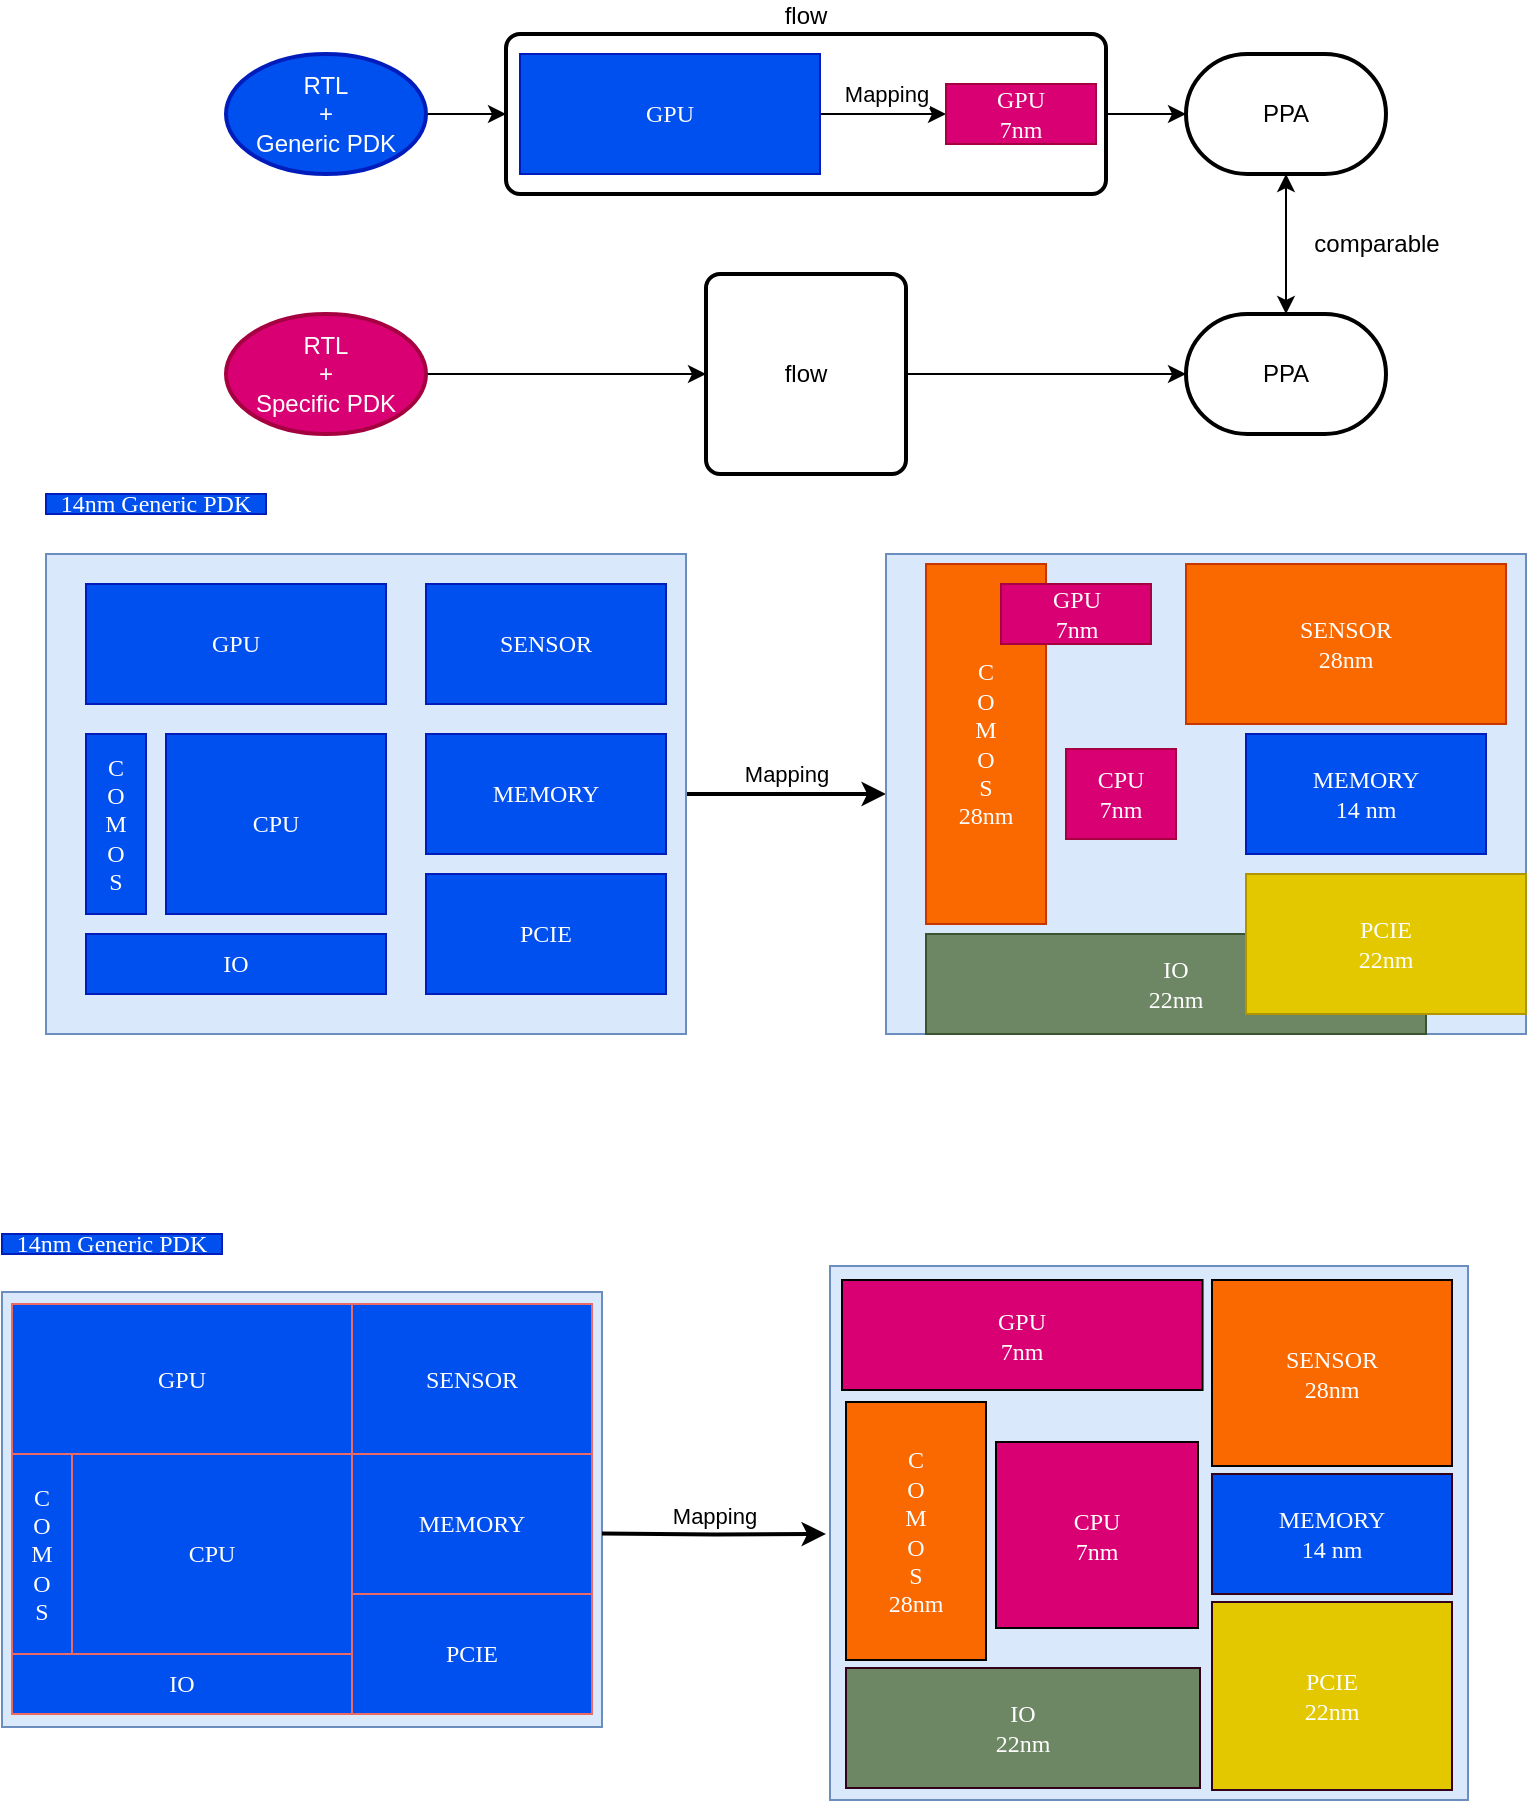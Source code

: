 <mxfile version="26.0.6">
  <diagram name="第 1 页" id="3vM-LfTn7jZbJiqvsvi1">
    <mxGraphModel dx="-147" dy="354" grid="1" gridSize="10" guides="1" tooltips="1" connect="1" arrows="1" fold="1" page="1" pageScale="1" pageWidth="827" pageHeight="1169" math="0" shadow="0">
      <root>
        <mxCell id="0" />
        <mxCell id="1" parent="0" />
        <mxCell id="tPTdJTCbc4bHb4Sg9p0z-68" value="" style="group" parent="1" vertex="1" connectable="0">
          <mxGeometry x="890" y="480" width="740" height="270" as="geometry" />
        </mxCell>
        <mxCell id="tPTdJTCbc4bHb4Sg9p0z-66" style="edgeStyle=orthogonalEdgeStyle;rounded=0;orthogonalLoop=1;jettySize=auto;html=1;exitX=1;exitY=0.5;exitDx=0;exitDy=0;entryX=0;entryY=0.5;entryDx=0;entryDy=0;strokeWidth=2;labelPosition=center;verticalLabelPosition=top;align=center;verticalAlign=bottom;" parent="tPTdJTCbc4bHb4Sg9p0z-68" source="tPTdJTCbc4bHb4Sg9p0z-40" target="tPTdJTCbc4bHb4Sg9p0z-50" edge="1">
          <mxGeometry relative="1" as="geometry" />
        </mxCell>
        <mxCell id="tPTdJTCbc4bHb4Sg9p0z-67" value="Mapping" style="edgeLabel;html=1;align=center;verticalAlign=middle;resizable=0;points=[];" parent="tPTdJTCbc4bHb4Sg9p0z-66" vertex="1" connectable="0">
          <mxGeometry relative="1" as="geometry">
            <mxPoint y="-10" as="offset" />
          </mxGeometry>
        </mxCell>
        <mxCell id="tPTdJTCbc4bHb4Sg9p0z-40" value="45" style="whiteSpace=wrap;html=1;fillColor=#dae8fc;strokeColor=#6c8ebf;" parent="tPTdJTCbc4bHb4Sg9p0z-68" vertex="1">
          <mxGeometry y="30" width="320" height="240" as="geometry" />
        </mxCell>
        <mxCell id="tPTdJTCbc4bHb4Sg9p0z-41" value="&lt;font face=&quot;Times New Roman&quot;&gt;GPU&lt;/font&gt;" style="rounded=0;whiteSpace=wrap;html=1;fillColor=#0050ef;fontColor=#ffffff;strokeColor=#001DBC;" parent="tPTdJTCbc4bHb4Sg9p0z-68" vertex="1">
          <mxGeometry x="20" y="45" width="150" height="60" as="geometry" />
        </mxCell>
        <mxCell id="tPTdJTCbc4bHb4Sg9p0z-42" value="&lt;font face=&quot;Times New Roman&quot;&gt;SENSOR&lt;/font&gt;" style="rounded=0;whiteSpace=wrap;html=1;fillColor=#0050ef;fontColor=#ffffff;strokeColor=#001DBC;" parent="tPTdJTCbc4bHb4Sg9p0z-68" vertex="1">
          <mxGeometry x="190" y="45" width="120" height="60" as="geometry" />
        </mxCell>
        <mxCell id="tPTdJTCbc4bHb4Sg9p0z-43" value="&lt;font face=&quot;Times New Roman&quot;&gt;MEMORY&lt;/font&gt;" style="rounded=0;whiteSpace=wrap;html=1;fillColor=#0050ef;fontColor=#ffffff;strokeColor=#001DBC;" parent="tPTdJTCbc4bHb4Sg9p0z-68" vertex="1">
          <mxGeometry x="190" y="120" width="120" height="60" as="geometry" />
        </mxCell>
        <mxCell id="tPTdJTCbc4bHb4Sg9p0z-44" value="&lt;font face=&quot;Times New Roman&quot;&gt;PCIE&lt;/font&gt;" style="rounded=0;whiteSpace=wrap;html=1;fillColor=#0050ef;fontColor=#ffffff;strokeColor=#001DBC;" parent="tPTdJTCbc4bHb4Sg9p0z-68" vertex="1">
          <mxGeometry x="190" y="190" width="120" height="60" as="geometry" />
        </mxCell>
        <mxCell id="tPTdJTCbc4bHb4Sg9p0z-47" value="&lt;font face=&quot;Times New Roman&quot;&gt;CPU&lt;/font&gt;" style="rounded=0;whiteSpace=wrap;html=1;fillColor=#0050ef;fontColor=#ffffff;strokeColor=#001DBC;" parent="tPTdJTCbc4bHb4Sg9p0z-68" vertex="1">
          <mxGeometry x="60" y="120" width="110" height="90" as="geometry" />
        </mxCell>
        <mxCell id="tPTdJTCbc4bHb4Sg9p0z-48" value="&lt;font face=&quot;Times New Roman&quot;&gt;IO&lt;/font&gt;" style="rounded=0;whiteSpace=wrap;html=1;fillColor=#0050ef;fontColor=#ffffff;strokeColor=#001DBC;" parent="tPTdJTCbc4bHb4Sg9p0z-68" vertex="1">
          <mxGeometry x="20" y="220" width="150" height="30" as="geometry" />
        </mxCell>
        <mxCell id="tPTdJTCbc4bHb4Sg9p0z-49" value="&lt;font face=&quot;Times New Roman&quot;&gt;C&lt;/font&gt;&lt;div&gt;&lt;font face=&quot;Times New Roman&quot;&gt;O&lt;/font&gt;&lt;/div&gt;&lt;div&gt;&lt;font face=&quot;Times New Roman&quot;&gt;M&lt;/font&gt;&lt;/div&gt;&lt;div&gt;&lt;font face=&quot;Times New Roman&quot;&gt;O&lt;/font&gt;&lt;/div&gt;&lt;div&gt;&lt;font face=&quot;Times New Roman&quot;&gt;S&lt;/font&gt;&lt;/div&gt;" style="rounded=0;whiteSpace=wrap;html=1;fillColor=#0050ef;fontColor=#ffffff;strokeColor=#001DBC;" parent="tPTdJTCbc4bHb4Sg9p0z-68" vertex="1">
          <mxGeometry x="20" y="120" width="30" height="90" as="geometry" />
        </mxCell>
        <mxCell id="tPTdJTCbc4bHb4Sg9p0z-50" value="" style="whiteSpace=wrap;html=1;fillColor=#dae8fc;strokeColor=#6c8ebf;" parent="tPTdJTCbc4bHb4Sg9p0z-68" vertex="1">
          <mxGeometry x="420" y="30" width="320" height="240" as="geometry" />
        </mxCell>
        <mxCell id="tPTdJTCbc4bHb4Sg9p0z-52" value="&lt;font face=&quot;Times New Roman&quot;&gt;SENSOR&lt;/font&gt;&lt;div&gt;&lt;font face=&quot;Times New Roman&quot;&gt;28nm&lt;/font&gt;&lt;/div&gt;" style="rounded=0;whiteSpace=wrap;html=1;fillColor=#fa6800;fontColor=#FFFFFF;strokeColor=#C73500;aspect=fixed;" parent="tPTdJTCbc4bHb4Sg9p0z-68" vertex="1">
          <mxGeometry x="570" y="35" width="160" height="80" as="geometry" />
        </mxCell>
        <mxCell id="tPTdJTCbc4bHb4Sg9p0z-53" value="&lt;font face=&quot;Times New Roman&quot;&gt;MEMORY&lt;/font&gt;&lt;div&gt;&lt;font face=&quot;Times New Roman&quot;&gt;14 nm&lt;/font&gt;&lt;/div&gt;" style="rounded=0;whiteSpace=wrap;html=1;fillColor=#0050ef;fontColor=#ffffff;strokeColor=#001DBC;" parent="tPTdJTCbc4bHb4Sg9p0z-68" vertex="1">
          <mxGeometry x="600" y="120" width="120" height="60" as="geometry" />
        </mxCell>
        <mxCell id="tPTdJTCbc4bHb4Sg9p0z-56" value="&lt;font face=&quot;Times New Roman&quot;&gt;IO&lt;/font&gt;&lt;div&gt;&lt;font face=&quot;Times New Roman&quot;&gt;22nm&lt;/font&gt;&lt;/div&gt;" style="rounded=0;whiteSpace=wrap;html=1;fillColor=#6d8764;fontColor=#ffffff;strokeColor=#3A5431;aspect=fixed;" parent="tPTdJTCbc4bHb4Sg9p0z-68" vertex="1">
          <mxGeometry x="440" y="220" width="250" height="50" as="geometry" />
        </mxCell>
        <mxCell id="tPTdJTCbc4bHb4Sg9p0z-54" value="&lt;font face=&quot;Times New Roman&quot;&gt;PCIE&lt;/font&gt;&lt;div&gt;&lt;font face=&quot;Times New Roman&quot;&gt;22nm&lt;/font&gt;&lt;/div&gt;" style="rounded=0;whiteSpace=wrap;html=1;fillColor=#e3c800;fontColor=#FFFFFF;strokeColor=#B09500;aspect=fixed;" parent="tPTdJTCbc4bHb4Sg9p0z-68" vertex="1">
          <mxGeometry x="600" y="190" width="140" height="70" as="geometry" />
        </mxCell>
        <mxCell id="tPTdJTCbc4bHb4Sg9p0z-57" value="&lt;font face=&quot;Times New Roman&quot;&gt;C&lt;/font&gt;&lt;div&gt;&lt;font face=&quot;Times New Roman&quot;&gt;O&lt;/font&gt;&lt;/div&gt;&lt;div&gt;&lt;font face=&quot;Times New Roman&quot;&gt;M&lt;/font&gt;&lt;/div&gt;&lt;div&gt;&lt;font face=&quot;Times New Roman&quot;&gt;O&lt;/font&gt;&lt;/div&gt;&lt;div&gt;&lt;font face=&quot;Times New Roman&quot;&gt;S&lt;/font&gt;&lt;/div&gt;&lt;div&gt;&lt;font face=&quot;Times New Roman&quot;&gt;28nm&lt;/font&gt;&lt;/div&gt;" style="rounded=0;whiteSpace=wrap;html=1;fillColor=#fa6800;strokeColor=#C73500;aspect=fixed;fontColor=#FFFFFF;" parent="tPTdJTCbc4bHb4Sg9p0z-68" vertex="1">
          <mxGeometry x="440" y="35" width="60" height="180" as="geometry" />
        </mxCell>
        <mxCell id="tPTdJTCbc4bHb4Sg9p0z-55" value="&lt;font face=&quot;Times New Roman&quot;&gt;CPU&lt;/font&gt;&lt;div&gt;&lt;font face=&quot;Times New Roman&quot;&gt;7nm&lt;/font&gt;&lt;/div&gt;" style="rounded=0;whiteSpace=wrap;html=1;fillColor=#d80073;fontColor=#ffffff;strokeColor=#A50040;aspect=fixed;" parent="tPTdJTCbc4bHb4Sg9p0z-68" vertex="1">
          <mxGeometry x="510" y="127.5" width="55" height="45" as="geometry" />
        </mxCell>
        <mxCell id="tPTdJTCbc4bHb4Sg9p0z-59" value="&lt;font face=&quot;Times New Roman&quot;&gt;14nm Generic PDK&lt;/font&gt;" style="rounded=0;whiteSpace=wrap;html=1;fillColor=#0050ef;fontColor=#ffffff;strokeColor=#001DBC;" parent="tPTdJTCbc4bHb4Sg9p0z-68" vertex="1">
          <mxGeometry width="110" height="10" as="geometry" />
        </mxCell>
        <mxCell id="tPTdJTCbc4bHb4Sg9p0z-51" value="&lt;font face=&quot;Times New Roman&quot;&gt;GPU&lt;/font&gt;&lt;div&gt;&lt;font face=&quot;Times New Roman&quot;&gt;7nm&lt;/font&gt;&lt;/div&gt;" style="rounded=0;whiteSpace=wrap;html=1;fillColor=#d80073;fontColor=#ffffff;strokeColor=#A50040;aspect=fixed;" parent="tPTdJTCbc4bHb4Sg9p0z-68" vertex="1">
          <mxGeometry x="477.5" y="45" width="75" height="30" as="geometry" />
        </mxCell>
        <mxCell id="GjdcOFR-iXv22SFUQDM7-1" value="" style="group" parent="1" vertex="1" connectable="0">
          <mxGeometry x="980" y="250" width="620" height="220" as="geometry" />
        </mxCell>
        <mxCell id="tPTdJTCbc4bHb4Sg9p0z-80" value="flow" style="rounded=1;whiteSpace=wrap;html=1;absoluteArcSize=1;arcSize=14;strokeWidth=2;align=center;horizontal=1;labelPosition=center;verticalLabelPosition=top;verticalAlign=bottom;gradientColor=none;fillColor=none;" parent="GjdcOFR-iXv22SFUQDM7-1" vertex="1">
          <mxGeometry x="140" width="300" height="80" as="geometry" />
        </mxCell>
        <mxCell id="tPTdJTCbc4bHb4Sg9p0z-71" style="edgeStyle=orthogonalEdgeStyle;rounded=0;orthogonalLoop=1;jettySize=auto;html=1;exitX=1;exitY=0.5;exitDx=0;exitDy=0;entryX=0;entryY=0.5;entryDx=0;entryDy=0;" parent="GjdcOFR-iXv22SFUQDM7-1" source="tPTdJTCbc4bHb4Sg9p0z-69" target="tPTdJTCbc4bHb4Sg9p0z-70" edge="1">
          <mxGeometry relative="1" as="geometry" />
        </mxCell>
        <mxCell id="tPTdJTCbc4bHb4Sg9p0z-69" value="&lt;font face=&quot;Times New Roman&quot;&gt;GPU&lt;/font&gt;" style="rounded=0;whiteSpace=wrap;html=1;fillColor=#0050ef;fontColor=#ffffff;strokeColor=#001DBC;" parent="GjdcOFR-iXv22SFUQDM7-1" vertex="1">
          <mxGeometry x="147" y="10" width="150" height="60" as="geometry" />
        </mxCell>
        <mxCell id="tPTdJTCbc4bHb4Sg9p0z-70" value="&lt;font face=&quot;Times New Roman&quot;&gt;GPU&lt;/font&gt;&lt;div&gt;&lt;font face=&quot;Times New Roman&quot;&gt;7nm&lt;/font&gt;&lt;/div&gt;" style="rounded=0;whiteSpace=wrap;html=1;fillColor=#d80073;fontColor=#ffffff;strokeColor=#A50040;aspect=fixed;" parent="GjdcOFR-iXv22SFUQDM7-1" vertex="1">
          <mxGeometry x="360" y="25" width="75" height="30" as="geometry" />
        </mxCell>
        <mxCell id="tPTdJTCbc4bHb4Sg9p0z-72" value="Mapping" style="edgeLabel;html=1;align=center;verticalAlign=middle;resizable=0;points=[];" parent="GjdcOFR-iXv22SFUQDM7-1" vertex="1" connectable="0">
          <mxGeometry x="330" y="30" as="geometry" />
        </mxCell>
        <mxCell id="tPTdJTCbc4bHb4Sg9p0z-75" value="PPA" style="strokeWidth=2;html=1;shape=mxgraph.flowchart.terminator;whiteSpace=wrap;" parent="GjdcOFR-iXv22SFUQDM7-1" vertex="1">
          <mxGeometry x="480" y="140" width="100" height="60" as="geometry" />
        </mxCell>
        <mxCell id="tPTdJTCbc4bHb4Sg9p0z-78" style="edgeStyle=orthogonalEdgeStyle;rounded=0;orthogonalLoop=1;jettySize=auto;html=1;exitX=1;exitY=0.5;exitDx=0;exitDy=0;exitPerimeter=0;entryX=0;entryY=0.5;entryDx=0;entryDy=0;" parent="GjdcOFR-iXv22SFUQDM7-1" source="tPTdJTCbc4bHb4Sg9p0z-76" target="tPTdJTCbc4bHb4Sg9p0z-77" edge="1">
          <mxGeometry relative="1" as="geometry" />
        </mxCell>
        <mxCell id="tPTdJTCbc4bHb4Sg9p0z-76" value="RTL&lt;div&gt;+&lt;br&gt;&lt;div&gt;Specific PDK&lt;/div&gt;&lt;/div&gt;" style="strokeWidth=2;html=1;shape=mxgraph.flowchart.start_1;whiteSpace=wrap;fillColor=#d80073;fontColor=#ffffff;strokeColor=#A50040;" parent="GjdcOFR-iXv22SFUQDM7-1" vertex="1">
          <mxGeometry y="140" width="100" height="60" as="geometry" />
        </mxCell>
        <mxCell id="tPTdJTCbc4bHb4Sg9p0z-77" value="flow" style="rounded=1;whiteSpace=wrap;html=1;absoluteArcSize=1;arcSize=14;strokeWidth=2;" parent="GjdcOFR-iXv22SFUQDM7-1" vertex="1">
          <mxGeometry x="240" y="120" width="100" height="100" as="geometry" />
        </mxCell>
        <mxCell id="tPTdJTCbc4bHb4Sg9p0z-79" style="edgeStyle=orthogonalEdgeStyle;rounded=0;orthogonalLoop=1;jettySize=auto;html=1;exitX=1;exitY=0.5;exitDx=0;exitDy=0;entryX=0;entryY=0.5;entryDx=0;entryDy=0;entryPerimeter=0;" parent="GjdcOFR-iXv22SFUQDM7-1" source="tPTdJTCbc4bHb4Sg9p0z-77" target="tPTdJTCbc4bHb4Sg9p0z-75" edge="1">
          <mxGeometry relative="1" as="geometry" />
        </mxCell>
        <mxCell id="tPTdJTCbc4bHb4Sg9p0z-82" style="edgeStyle=orthogonalEdgeStyle;rounded=0;orthogonalLoop=1;jettySize=auto;html=1;exitX=1;exitY=0.5;exitDx=0;exitDy=0;exitPerimeter=0;entryX=0;entryY=0.5;entryDx=0;entryDy=0;" parent="GjdcOFR-iXv22SFUQDM7-1" source="tPTdJTCbc4bHb4Sg9p0z-81" target="tPTdJTCbc4bHb4Sg9p0z-80" edge="1">
          <mxGeometry relative="1" as="geometry" />
        </mxCell>
        <mxCell id="tPTdJTCbc4bHb4Sg9p0z-81" value="RTL&lt;div&gt;+&lt;br&gt;&lt;div&gt;Generic PDK&lt;/div&gt;&lt;/div&gt;" style="strokeWidth=2;html=1;shape=mxgraph.flowchart.start_1;whiteSpace=wrap;fillColor=#0050ef;fontColor=#ffffff;strokeColor=#001DBC;" parent="GjdcOFR-iXv22SFUQDM7-1" vertex="1">
          <mxGeometry y="10" width="100" height="60" as="geometry" />
        </mxCell>
        <mxCell id="tPTdJTCbc4bHb4Sg9p0z-84" value="PPA" style="strokeWidth=2;html=1;shape=mxgraph.flowchart.terminator;whiteSpace=wrap;" parent="GjdcOFR-iXv22SFUQDM7-1" vertex="1">
          <mxGeometry x="480" y="10" width="100" height="60" as="geometry" />
        </mxCell>
        <mxCell id="tPTdJTCbc4bHb4Sg9p0z-85" style="edgeStyle=orthogonalEdgeStyle;rounded=0;orthogonalLoop=1;jettySize=auto;html=1;exitX=1;exitY=0.5;exitDx=0;exitDy=0;entryX=0;entryY=0.5;entryDx=0;entryDy=0;entryPerimeter=0;" parent="GjdcOFR-iXv22SFUQDM7-1" source="tPTdJTCbc4bHb4Sg9p0z-80" target="tPTdJTCbc4bHb4Sg9p0z-84" edge="1">
          <mxGeometry relative="1" as="geometry" />
        </mxCell>
        <mxCell id="tPTdJTCbc4bHb4Sg9p0z-87" style="rounded=0;orthogonalLoop=1;jettySize=auto;html=1;exitX=0.5;exitY=1;exitDx=0;exitDy=0;exitPerimeter=0;entryX=0.5;entryY=0;entryDx=0;entryDy=0;entryPerimeter=0;strokeColor=default;shadow=0;flowAnimation=0;startArrow=classic;startFill=1;" parent="GjdcOFR-iXv22SFUQDM7-1" source="tPTdJTCbc4bHb4Sg9p0z-84" target="tPTdJTCbc4bHb4Sg9p0z-75" edge="1">
          <mxGeometry relative="1" as="geometry" />
        </mxCell>
        <mxCell id="tPTdJTCbc4bHb4Sg9p0z-88" value="comparable" style="text;html=1;align=center;verticalAlign=middle;resizable=0;points=[];autosize=1;strokeColor=none;fillColor=none;" parent="GjdcOFR-iXv22SFUQDM7-1" vertex="1">
          <mxGeometry x="530" y="90" width="90" height="30" as="geometry" />
        </mxCell>
        <mxCell id="GjdcOFR-iXv22SFUQDM7-27" value="" style="group" parent="1" vertex="1" connectable="0">
          <mxGeometry x="868" y="850" width="745" height="280" as="geometry" />
        </mxCell>
        <mxCell id="GjdcOFR-iXv22SFUQDM7-5" value="45" style="whiteSpace=wrap;html=1;fillColor=#dae8fc;strokeColor=#6c8ebf;" parent="GjdcOFR-iXv22SFUQDM7-27" vertex="1">
          <mxGeometry y="29" width="300" height="217.5" as="geometry" />
        </mxCell>
        <mxCell id="GjdcOFR-iXv22SFUQDM7-6" value="&lt;font face=&quot;Times New Roman&quot;&gt;GPU&lt;/font&gt;" style="rounded=0;whiteSpace=wrap;html=1;fillColor=#0050ef;fontColor=#ffffff;strokeColor=#EA6B66;" parent="GjdcOFR-iXv22SFUQDM7-27" vertex="1">
          <mxGeometry x="5" y="35" width="170" height="75" as="geometry" />
        </mxCell>
        <mxCell id="GjdcOFR-iXv22SFUQDM7-7" value="&lt;font face=&quot;Times New Roman&quot;&gt;SENSOR&lt;/font&gt;" style="rounded=0;whiteSpace=wrap;html=1;fillColor=#0050ef;fontColor=#ffffff;strokeColor=#EA6B66;" parent="GjdcOFR-iXv22SFUQDM7-27" vertex="1">
          <mxGeometry x="175" y="35" width="120" height="75" as="geometry" />
        </mxCell>
        <mxCell id="GjdcOFR-iXv22SFUQDM7-8" value="&lt;font face=&quot;Times New Roman&quot;&gt;MEMORY&lt;/font&gt;" style="rounded=0;whiteSpace=wrap;html=1;fillColor=#0050ef;fontColor=#ffffff;strokeColor=#EA6B66;" parent="GjdcOFR-iXv22SFUQDM7-27" vertex="1">
          <mxGeometry x="175" y="110" width="120" height="70" as="geometry" />
        </mxCell>
        <mxCell id="GjdcOFR-iXv22SFUQDM7-9" value="&lt;font face=&quot;Times New Roman&quot;&gt;PCIE&lt;/font&gt;" style="rounded=0;whiteSpace=wrap;html=1;fillColor=#0050ef;fontColor=#ffffff;strokeColor=#EA6B66;" parent="GjdcOFR-iXv22SFUQDM7-27" vertex="1">
          <mxGeometry x="175" y="180" width="120" height="60" as="geometry" />
        </mxCell>
        <mxCell id="GjdcOFR-iXv22SFUQDM7-10" value="&lt;font face=&quot;Times New Roman&quot;&gt;CPU&lt;/font&gt;" style="rounded=0;whiteSpace=wrap;html=1;fillColor=#0050ef;fontColor=#ffffff;strokeColor=#EA6B66;" parent="GjdcOFR-iXv22SFUQDM7-27" vertex="1">
          <mxGeometry x="35" y="110" width="140" height="100" as="geometry" />
        </mxCell>
        <mxCell id="GjdcOFR-iXv22SFUQDM7-11" value="&lt;font face=&quot;Times New Roman&quot;&gt;IO&lt;/font&gt;" style="rounded=0;whiteSpace=wrap;html=1;fillColor=#0050ef;fontColor=#ffffff;strokeColor=#EA6B66;" parent="GjdcOFR-iXv22SFUQDM7-27" vertex="1">
          <mxGeometry x="5" y="210" width="170" height="30" as="geometry" />
        </mxCell>
        <mxCell id="GjdcOFR-iXv22SFUQDM7-12" value="&lt;font face=&quot;Times New Roman&quot;&gt;C&lt;/font&gt;&lt;div&gt;&lt;font face=&quot;Times New Roman&quot;&gt;O&lt;/font&gt;&lt;/div&gt;&lt;div&gt;&lt;font face=&quot;Times New Roman&quot;&gt;M&lt;/font&gt;&lt;/div&gt;&lt;div&gt;&lt;font face=&quot;Times New Roman&quot;&gt;O&lt;/font&gt;&lt;/div&gt;&lt;div&gt;&lt;font face=&quot;Times New Roman&quot;&gt;S&lt;/font&gt;&lt;/div&gt;" style="rounded=0;whiteSpace=wrap;html=1;fillColor=#0050ef;fontColor=#ffffff;strokeColor=#EA6B66;" parent="GjdcOFR-iXv22SFUQDM7-27" vertex="1">
          <mxGeometry x="5" y="110" width="30" height="100" as="geometry" />
        </mxCell>
        <mxCell id="GjdcOFR-iXv22SFUQDM7-13" value="" style="whiteSpace=wrap;html=1;fillColor=#dae8fc;strokeColor=#6c8ebf;" parent="GjdcOFR-iXv22SFUQDM7-27" vertex="1">
          <mxGeometry x="414" y="16" width="319" height="267" as="geometry" />
        </mxCell>
        <mxCell id="GjdcOFR-iXv22SFUQDM7-14" value="&lt;font face=&quot;Times New Roman&quot;&gt;SENSOR&lt;/font&gt;&lt;div&gt;&lt;font face=&quot;Times New Roman&quot;&gt;28nm&lt;/font&gt;&lt;/div&gt;" style="rounded=0;whiteSpace=wrap;html=1;fillColor=#fa6800;fontColor=#FFFFFF;strokeColor=default;" parent="GjdcOFR-iXv22SFUQDM7-27" vertex="1">
          <mxGeometry x="605" y="23" width="120" height="93" as="geometry" />
        </mxCell>
        <mxCell id="GjdcOFR-iXv22SFUQDM7-15" value="&lt;font face=&quot;Times New Roman&quot;&gt;MEMORY&lt;/font&gt;&lt;div&gt;&lt;font face=&quot;Times New Roman&quot;&gt;14 nm&lt;/font&gt;&lt;/div&gt;" style="rounded=0;whiteSpace=wrap;html=1;fillColor=#0050ef;fontColor=#ffffff;strokeColor=#33001A;" parent="GjdcOFR-iXv22SFUQDM7-27" vertex="1">
          <mxGeometry x="605" y="120" width="120" height="60" as="geometry" />
        </mxCell>
        <mxCell id="GjdcOFR-iXv22SFUQDM7-16" value="&lt;font face=&quot;Times New Roman&quot;&gt;IO&lt;/font&gt;&lt;div&gt;&lt;font face=&quot;Times New Roman&quot;&gt;22nm&lt;/font&gt;&lt;/div&gt;" style="rounded=0;whiteSpace=wrap;html=1;fillColor=#6d8764;fontColor=#ffffff;strokeColor=#33001A;" parent="GjdcOFR-iXv22SFUQDM7-27" vertex="1">
          <mxGeometry x="422" y="217" width="177" height="60" as="geometry" />
        </mxCell>
        <mxCell id="GjdcOFR-iXv22SFUQDM7-17" value="&lt;font face=&quot;Times New Roman&quot;&gt;PCIE&lt;/font&gt;&lt;div&gt;&lt;font face=&quot;Times New Roman&quot;&gt;22nm&lt;/font&gt;&lt;/div&gt;" style="rounded=0;whiteSpace=wrap;html=1;fillColor=#e3c800;fontColor=#FFFFFF;strokeColor=#33001A;" parent="GjdcOFR-iXv22SFUQDM7-27" vertex="1">
          <mxGeometry x="605" y="184" width="120" height="94" as="geometry" />
        </mxCell>
        <mxCell id="GjdcOFR-iXv22SFUQDM7-18" value="&lt;font face=&quot;Times New Roman&quot;&gt;C&lt;/font&gt;&lt;div&gt;&lt;font face=&quot;Times New Roman&quot;&gt;O&lt;/font&gt;&lt;/div&gt;&lt;div&gt;&lt;font face=&quot;Times New Roman&quot;&gt;M&lt;/font&gt;&lt;/div&gt;&lt;div&gt;&lt;font face=&quot;Times New Roman&quot;&gt;O&lt;/font&gt;&lt;/div&gt;&lt;div&gt;&lt;font face=&quot;Times New Roman&quot;&gt;S&lt;/font&gt;&lt;/div&gt;&lt;div&gt;&lt;font face=&quot;Times New Roman&quot;&gt;28nm&lt;/font&gt;&lt;/div&gt;" style="rounded=0;whiteSpace=wrap;html=1;fillColor=#fa6800;strokeColor=#000000;fontColor=#FFFFFF;" parent="GjdcOFR-iXv22SFUQDM7-27" vertex="1">
          <mxGeometry x="422" y="84" width="70" height="129" as="geometry" />
        </mxCell>
        <mxCell id="GjdcOFR-iXv22SFUQDM7-19" value="&lt;font face=&quot;Times New Roman&quot;&gt;CPU&lt;/font&gt;&lt;div&gt;&lt;font face=&quot;Times New Roman&quot;&gt;7nm&lt;/font&gt;&lt;/div&gt;" style="rounded=0;whiteSpace=wrap;html=1;fillColor=#d80073;fontColor=#ffffff;strokeColor=#000000;" parent="GjdcOFR-iXv22SFUQDM7-27" vertex="1">
          <mxGeometry x="497" y="104" width="101" height="93" as="geometry" />
        </mxCell>
        <mxCell id="GjdcOFR-iXv22SFUQDM7-20" value="&lt;font face=&quot;Times New Roman&quot;&gt;14nm Generic PDK&lt;/font&gt;" style="rounded=0;whiteSpace=wrap;html=1;fillColor=#0050ef;fontColor=#ffffff;strokeColor=#001DBC;" parent="GjdcOFR-iXv22SFUQDM7-27" vertex="1">
          <mxGeometry width="110" height="10" as="geometry" />
        </mxCell>
        <mxCell id="GjdcOFR-iXv22SFUQDM7-21" value="&lt;font face=&quot;Times New Roman&quot;&gt;GPU&lt;/font&gt;&lt;div&gt;&lt;font face=&quot;Times New Roman&quot;&gt;7nm&lt;/font&gt;&lt;/div&gt;" style="rounded=0;whiteSpace=wrap;html=1;fillColor=#d80073;fontColor=#ffffff;strokeColor=#000000;" parent="GjdcOFR-iXv22SFUQDM7-27" vertex="1">
          <mxGeometry x="420" y="23" width="180.27" height="55" as="geometry" />
        </mxCell>
        <mxCell id="GjdcOFR-iXv22SFUQDM7-23" style="edgeStyle=orthogonalEdgeStyle;rounded=0;orthogonalLoop=1;jettySize=auto;html=1;exitX=0.5;exitY=1;exitDx=0;exitDy=0;" parent="GjdcOFR-iXv22SFUQDM7-27" source="GjdcOFR-iXv22SFUQDM7-5" target="GjdcOFR-iXv22SFUQDM7-5" edge="1">
          <mxGeometry relative="1" as="geometry" />
        </mxCell>
        <mxCell id="GjdcOFR-iXv22SFUQDM7-25" style="edgeStyle=orthogonalEdgeStyle;rounded=0;orthogonalLoop=1;jettySize=auto;html=1;strokeWidth=2;labelPosition=center;verticalLabelPosition=top;align=center;verticalAlign=bottom;" parent="GjdcOFR-iXv22SFUQDM7-27" edge="1">
          <mxGeometry relative="1" as="geometry">
            <mxPoint x="300" y="149.75" as="sourcePoint" />
            <mxPoint x="412" y="150" as="targetPoint" />
          </mxGeometry>
        </mxCell>
        <mxCell id="GjdcOFR-iXv22SFUQDM7-26" value="Mapping" style="edgeLabel;html=1;align=center;verticalAlign=middle;resizable=0;points=[];" parent="GjdcOFR-iXv22SFUQDM7-25" vertex="1" connectable="0">
          <mxGeometry relative="1" as="geometry">
            <mxPoint y="-10" as="offset" />
          </mxGeometry>
        </mxCell>
      </root>
    </mxGraphModel>
  </diagram>
</mxfile>
